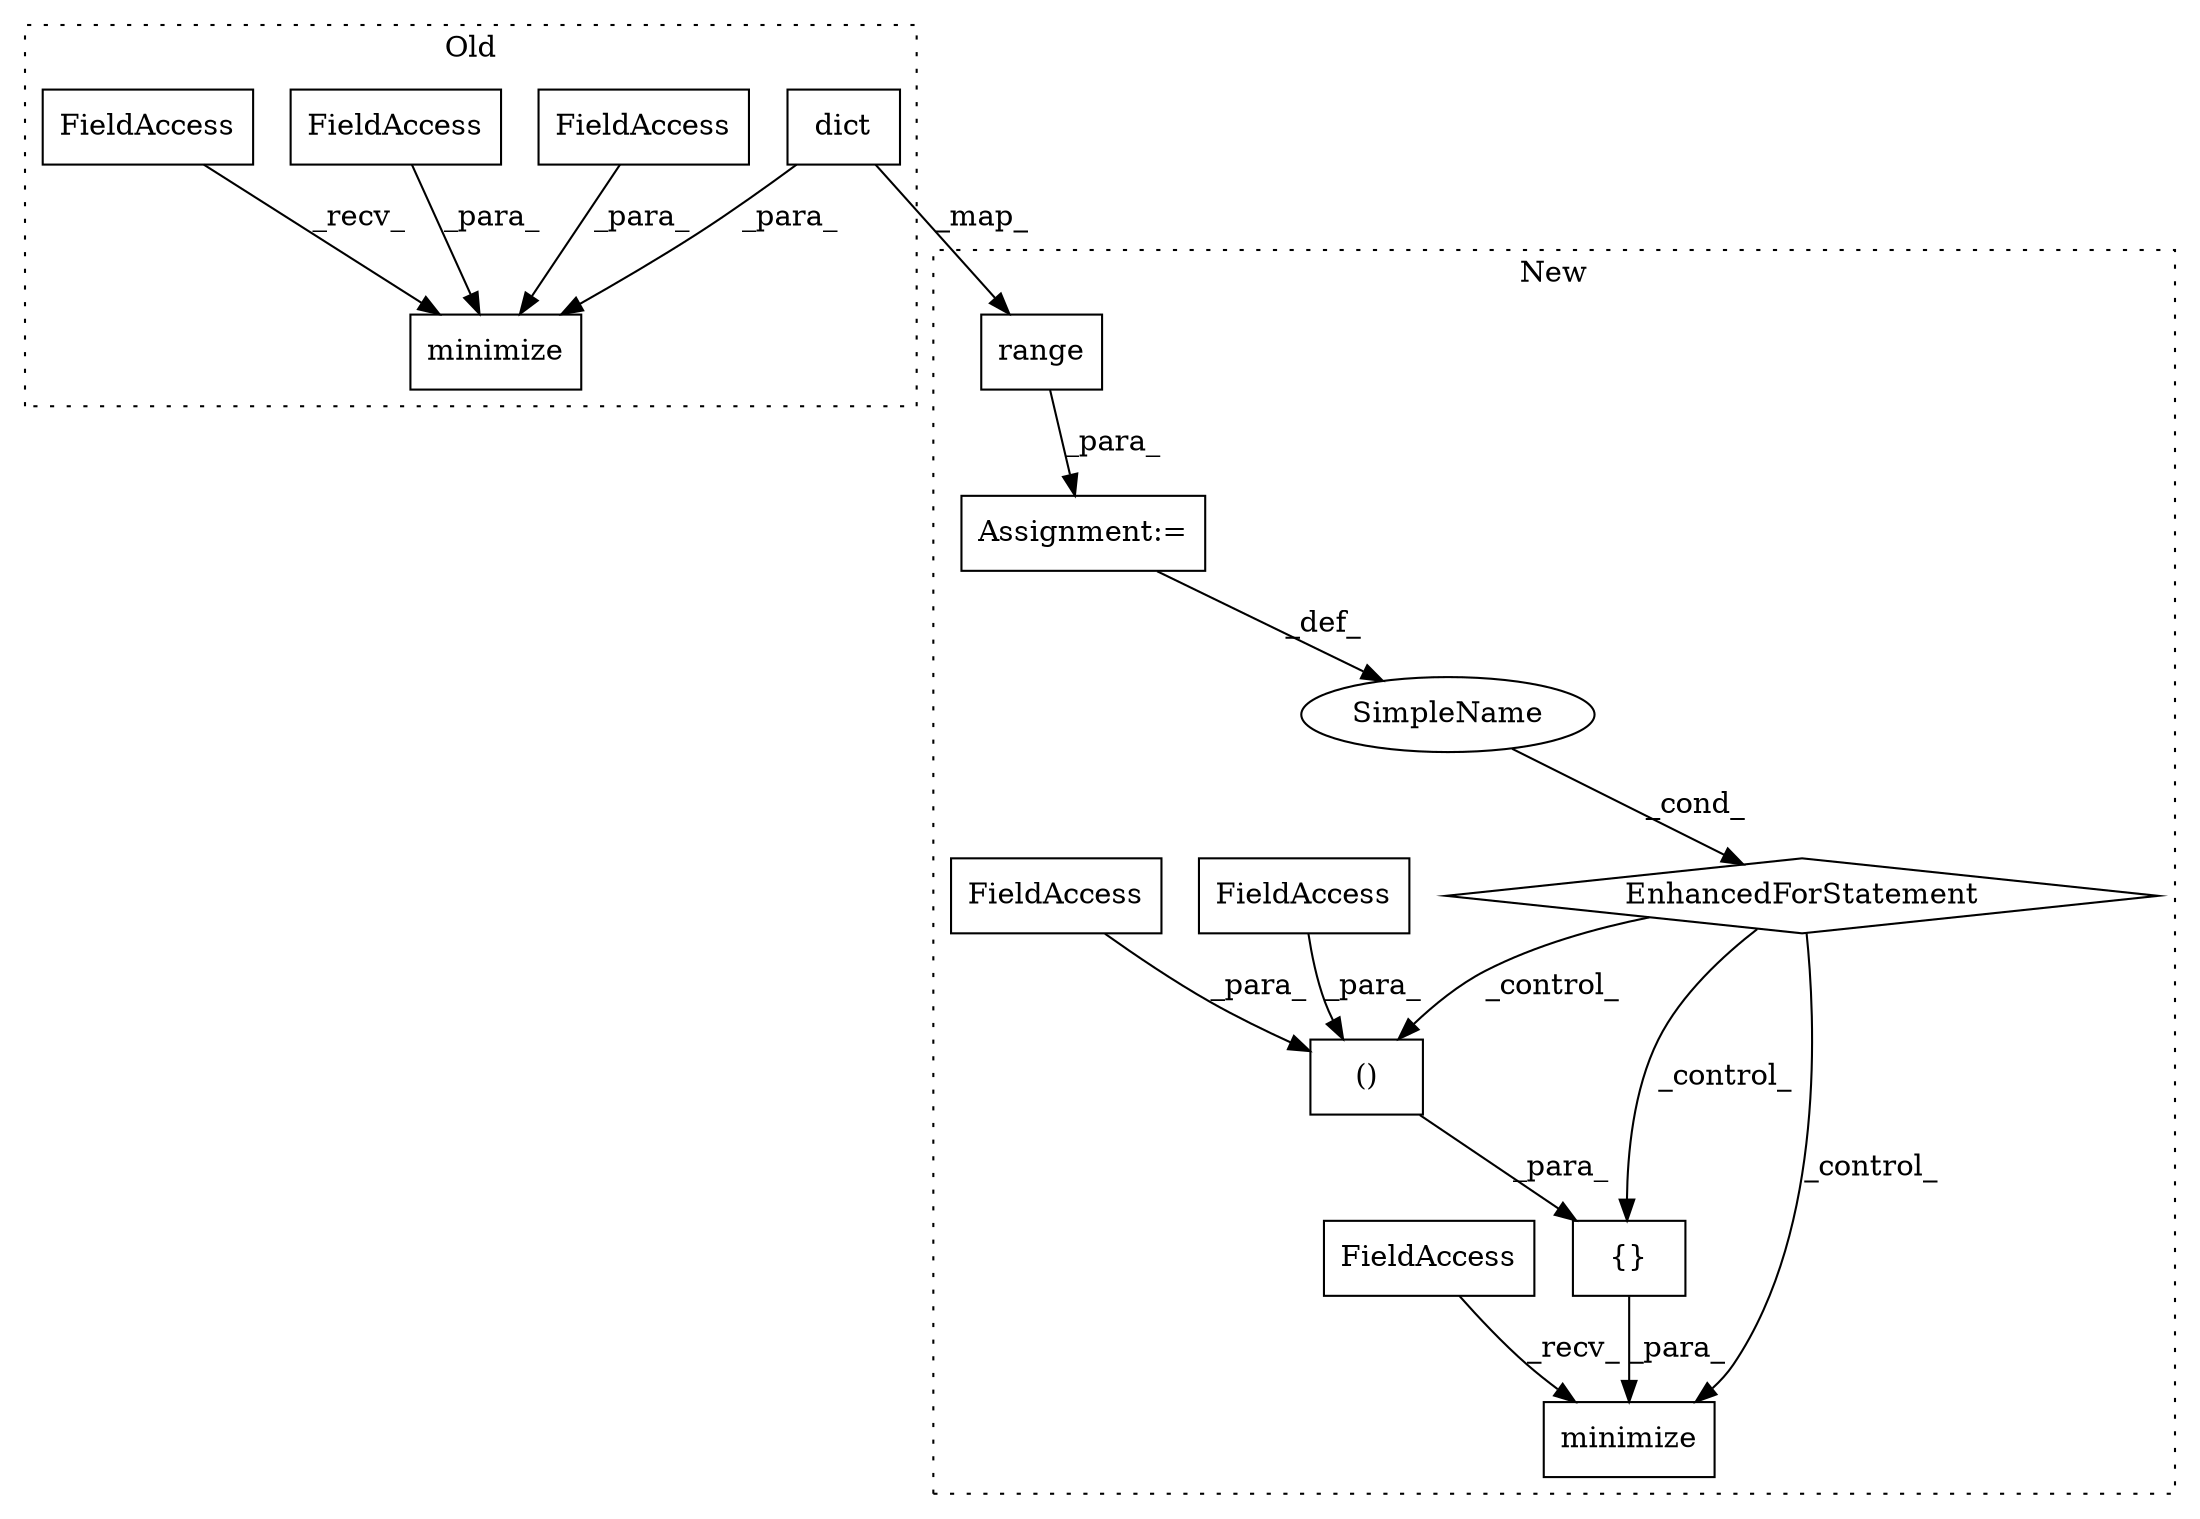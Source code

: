 digraph G {
subgraph cluster0 {
1 [label="minimize" a="32" s="4524,4597" l="9,1" shape="box"];
4 [label="FieldAccess" a="22" s="4551" l="5" shape="box"];
6 [label="dict" a="32" s="4577,4596" l="5,1" shape="box"];
11 [label="FieldAccess" a="22" s="4533" l="17" shape="box"];
15 [label="FieldAccess" a="22" s="4520" l="3" shape="box"];
label = "Old";
style="dotted";
}
subgraph cluster1 {
2 [label="()" a="106" s="4879" l="35" shape="box"];
3 [label="FieldAccess" a="22" s="4902" l="5" shape="box"];
5 [label="minimize" a="32" s="4835,4916" l="9,1" shape="box"];
7 [label="range" a="32" s="4796,4816" l="6,1" shape="box"];
8 [label="{}" a="4" s="4871,4914" l="8,2" shape="box"];
9 [label="FieldAccess" a="22" s="4879" l="5" shape="box"];
10 [label="EnhancedForStatement" a="70" s="4735,4817" l="53,2" shape="diamond"];
12 [label="FieldAccess" a="22" s="4827" l="7" shape="box"];
13 [label="SimpleName" a="42" s="4792" l="1" shape="ellipse"];
14 [label="Assignment:=" a="7" s="4735,4817" l="53,2" shape="box"];
label = "New";
style="dotted";
}
2 -> 8 [label="_para_"];
3 -> 2 [label="_para_"];
4 -> 1 [label="_para_"];
6 -> 7 [label="_map_"];
6 -> 1 [label="_para_"];
7 -> 14 [label="_para_"];
8 -> 5 [label="_para_"];
9 -> 2 [label="_para_"];
10 -> 8 [label="_control_"];
10 -> 5 [label="_control_"];
10 -> 2 [label="_control_"];
11 -> 1 [label="_para_"];
12 -> 5 [label="_recv_"];
13 -> 10 [label="_cond_"];
14 -> 13 [label="_def_"];
15 -> 1 [label="_recv_"];
}